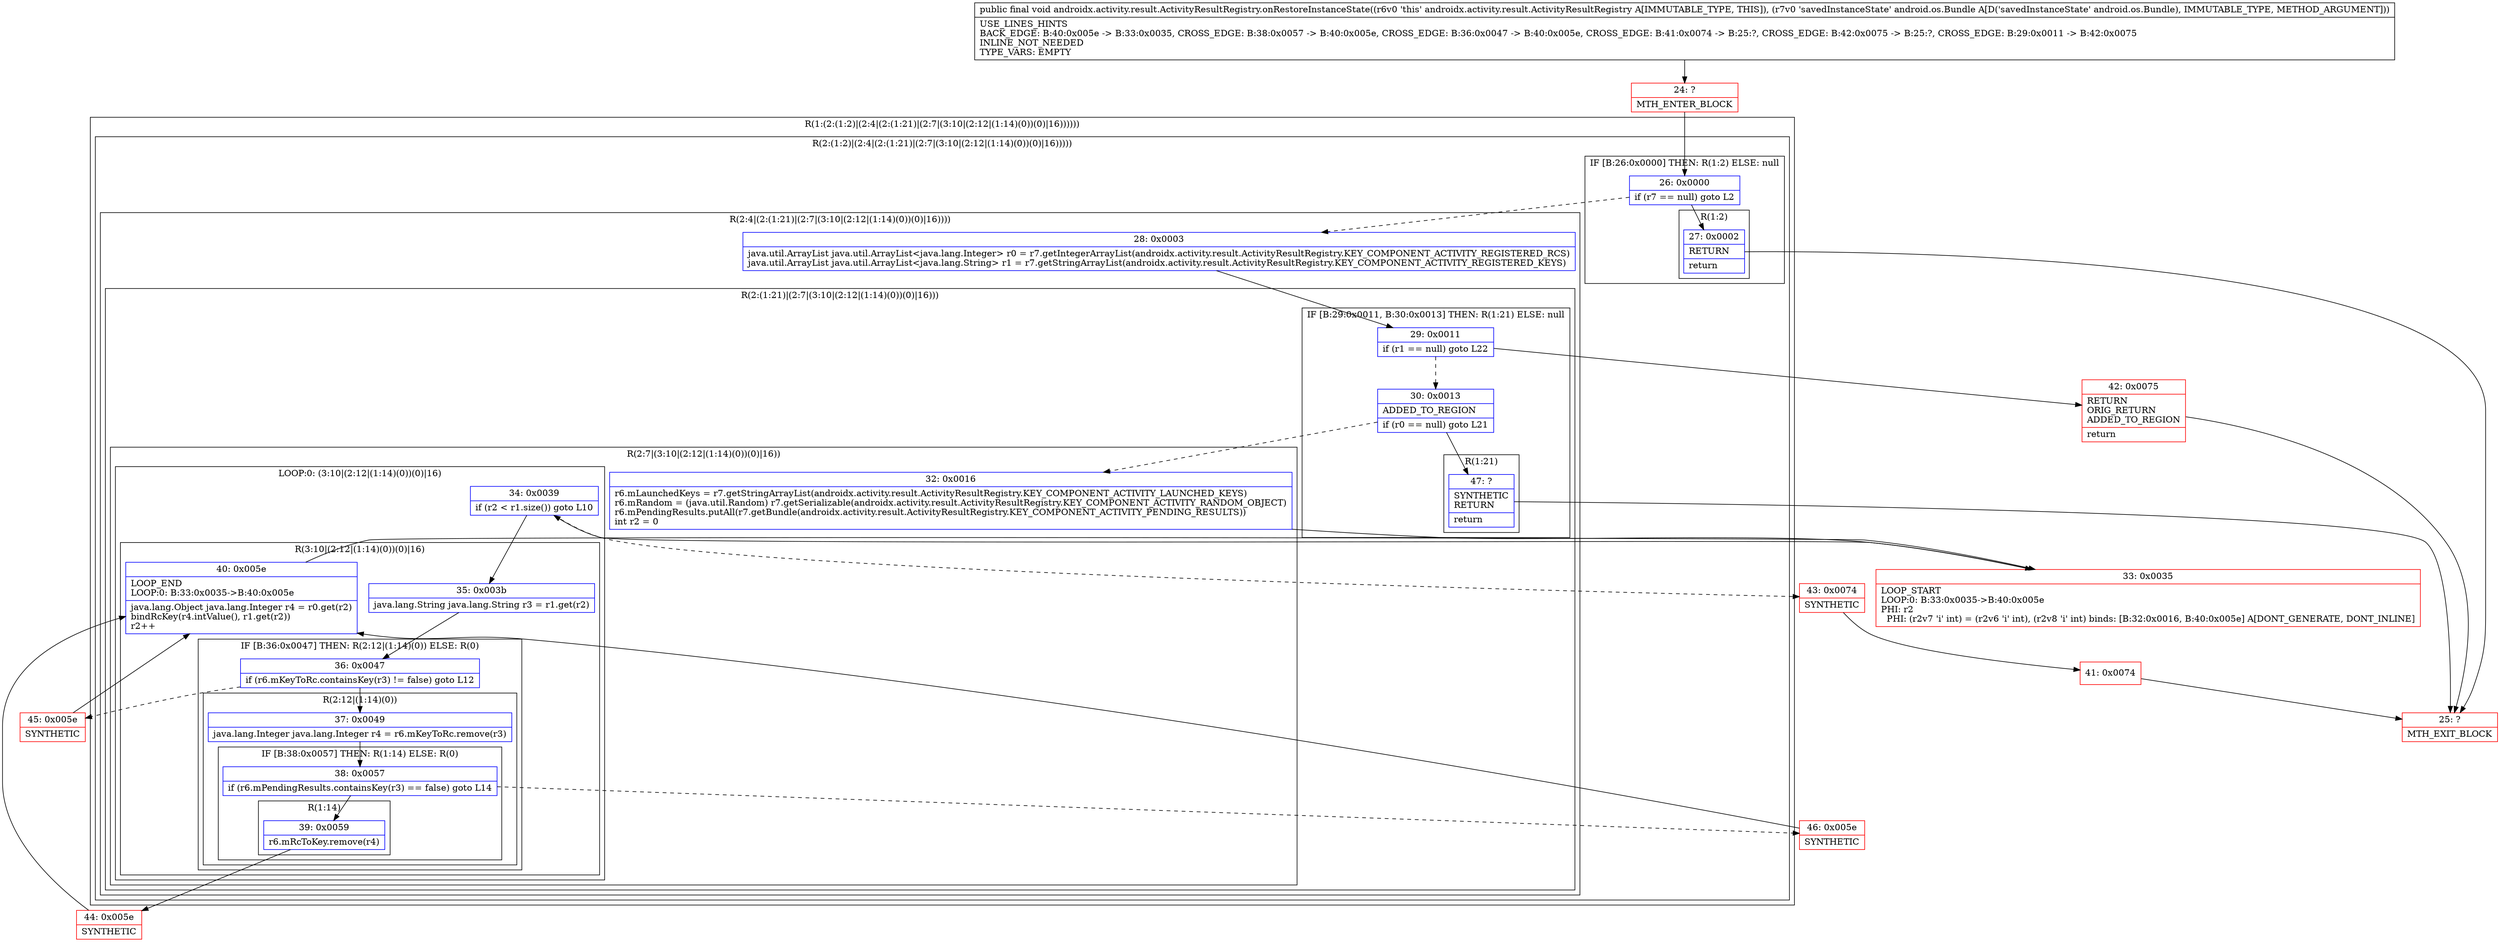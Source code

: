 digraph "CFG forandroidx.activity.result.ActivityResultRegistry.onRestoreInstanceState(Landroid\/os\/Bundle;)V" {
subgraph cluster_Region_888697377 {
label = "R(1:(2:(1:2)|(2:4|(2:(1:21)|(2:7|(3:10|(2:12|(1:14)(0))(0)|16))))))";
node [shape=record,color=blue];
subgraph cluster_Region_1902313799 {
label = "R(2:(1:2)|(2:4|(2:(1:21)|(2:7|(3:10|(2:12|(1:14)(0))(0)|16)))))";
node [shape=record,color=blue];
subgraph cluster_IfRegion_759252157 {
label = "IF [B:26:0x0000] THEN: R(1:2) ELSE: null";
node [shape=record,color=blue];
Node_26 [shape=record,label="{26\:\ 0x0000|if (r7 == null) goto L2\l}"];
subgraph cluster_Region_694187990 {
label = "R(1:2)";
node [shape=record,color=blue];
Node_27 [shape=record,label="{27\:\ 0x0002|RETURN\l|return\l}"];
}
}
subgraph cluster_Region_2060321841 {
label = "R(2:4|(2:(1:21)|(2:7|(3:10|(2:12|(1:14)(0))(0)|16))))";
node [shape=record,color=blue];
Node_28 [shape=record,label="{28\:\ 0x0003|java.util.ArrayList java.util.ArrayList\<java.lang.Integer\> r0 = r7.getIntegerArrayList(androidx.activity.result.ActivityResultRegistry.KEY_COMPONENT_ACTIVITY_REGISTERED_RCS)\ljava.util.ArrayList java.util.ArrayList\<java.lang.String\> r1 = r7.getStringArrayList(androidx.activity.result.ActivityResultRegistry.KEY_COMPONENT_ACTIVITY_REGISTERED_KEYS)\l}"];
subgraph cluster_Region_1593729441 {
label = "R(2:(1:21)|(2:7|(3:10|(2:12|(1:14)(0))(0)|16)))";
node [shape=record,color=blue];
subgraph cluster_IfRegion_729748493 {
label = "IF [B:29:0x0011, B:30:0x0013] THEN: R(1:21) ELSE: null";
node [shape=record,color=blue];
Node_29 [shape=record,label="{29\:\ 0x0011|if (r1 == null) goto L22\l}"];
Node_30 [shape=record,label="{30\:\ 0x0013|ADDED_TO_REGION\l|if (r0 == null) goto L21\l}"];
subgraph cluster_Region_931015168 {
label = "R(1:21)";
node [shape=record,color=blue];
Node_47 [shape=record,label="{47\:\ ?|SYNTHETIC\lRETURN\l|return\l}"];
}
}
subgraph cluster_Region_1778686994 {
label = "R(2:7|(3:10|(2:12|(1:14)(0))(0)|16))";
node [shape=record,color=blue];
Node_32 [shape=record,label="{32\:\ 0x0016|r6.mLaunchedKeys = r7.getStringArrayList(androidx.activity.result.ActivityResultRegistry.KEY_COMPONENT_ACTIVITY_LAUNCHED_KEYS)\lr6.mRandom = (java.util.Random) r7.getSerializable(androidx.activity.result.ActivityResultRegistry.KEY_COMPONENT_ACTIVITY_RANDOM_OBJECT)\lr6.mPendingResults.putAll(r7.getBundle(androidx.activity.result.ActivityResultRegistry.KEY_COMPONENT_ACTIVITY_PENDING_RESULTS))\lint r2 = 0\l}"];
subgraph cluster_LoopRegion_1617028003 {
label = "LOOP:0: (3:10|(2:12|(1:14)(0))(0)|16)";
node [shape=record,color=blue];
Node_34 [shape=record,label="{34\:\ 0x0039|if (r2 \< r1.size()) goto L10\l}"];
subgraph cluster_Region_981728343 {
label = "R(3:10|(2:12|(1:14)(0))(0)|16)";
node [shape=record,color=blue];
Node_35 [shape=record,label="{35\:\ 0x003b|java.lang.String java.lang.String r3 = r1.get(r2)\l}"];
subgraph cluster_IfRegion_956838435 {
label = "IF [B:36:0x0047] THEN: R(2:12|(1:14)(0)) ELSE: R(0)";
node [shape=record,color=blue];
Node_36 [shape=record,label="{36\:\ 0x0047|if (r6.mKeyToRc.containsKey(r3) != false) goto L12\l}"];
subgraph cluster_Region_483131409 {
label = "R(2:12|(1:14)(0))";
node [shape=record,color=blue];
Node_37 [shape=record,label="{37\:\ 0x0049|java.lang.Integer java.lang.Integer r4 = r6.mKeyToRc.remove(r3)\l}"];
subgraph cluster_IfRegion_1935639760 {
label = "IF [B:38:0x0057] THEN: R(1:14) ELSE: R(0)";
node [shape=record,color=blue];
Node_38 [shape=record,label="{38\:\ 0x0057|if (r6.mPendingResults.containsKey(r3) == false) goto L14\l}"];
subgraph cluster_Region_1039495845 {
label = "R(1:14)";
node [shape=record,color=blue];
Node_39 [shape=record,label="{39\:\ 0x0059|r6.mRcToKey.remove(r4)\l}"];
}
subgraph cluster_Region_272491774 {
label = "R(0)";
node [shape=record,color=blue];
}
}
}
subgraph cluster_Region_986316776 {
label = "R(0)";
node [shape=record,color=blue];
}
}
Node_40 [shape=record,label="{40\:\ 0x005e|LOOP_END\lLOOP:0: B:33:0x0035\-\>B:40:0x005e\l|java.lang.Object java.lang.Integer r4 = r0.get(r2)\lbindRcKey(r4.intValue(), r1.get(r2))\lr2++\l}"];
}
}
}
}
}
}
}
Node_24 [shape=record,color=red,label="{24\:\ ?|MTH_ENTER_BLOCK\l}"];
Node_25 [shape=record,color=red,label="{25\:\ ?|MTH_EXIT_BLOCK\l}"];
Node_33 [shape=record,color=red,label="{33\:\ 0x0035|LOOP_START\lLOOP:0: B:33:0x0035\-\>B:40:0x005e\lPHI: r2 \l  PHI: (r2v7 'i' int) = (r2v6 'i' int), (r2v8 'i' int) binds: [B:32:0x0016, B:40:0x005e] A[DONT_GENERATE, DONT_INLINE]\l}"];
Node_44 [shape=record,color=red,label="{44\:\ 0x005e|SYNTHETIC\l}"];
Node_46 [shape=record,color=red,label="{46\:\ 0x005e|SYNTHETIC\l}"];
Node_45 [shape=record,color=red,label="{45\:\ 0x005e|SYNTHETIC\l}"];
Node_43 [shape=record,color=red,label="{43\:\ 0x0074|SYNTHETIC\l}"];
Node_41 [shape=record,color=red,label="{41\:\ 0x0074}"];
Node_42 [shape=record,color=red,label="{42\:\ 0x0075|RETURN\lORIG_RETURN\lADDED_TO_REGION\l|return\l}"];
MethodNode[shape=record,label="{public final void androidx.activity.result.ActivityResultRegistry.onRestoreInstanceState((r6v0 'this' androidx.activity.result.ActivityResultRegistry A[IMMUTABLE_TYPE, THIS]), (r7v0 'savedInstanceState' android.os.Bundle A[D('savedInstanceState' android.os.Bundle), IMMUTABLE_TYPE, METHOD_ARGUMENT]))  | USE_LINES_HINTS\lBACK_EDGE: B:40:0x005e \-\> B:33:0x0035, CROSS_EDGE: B:38:0x0057 \-\> B:40:0x005e, CROSS_EDGE: B:36:0x0047 \-\> B:40:0x005e, CROSS_EDGE: B:41:0x0074 \-\> B:25:?, CROSS_EDGE: B:42:0x0075 \-\> B:25:?, CROSS_EDGE: B:29:0x0011 \-\> B:42:0x0075\lINLINE_NOT_NEEDED\lTYPE_VARS: EMPTY\l}"];
MethodNode -> Node_24;Node_26 -> Node_27;
Node_26 -> Node_28[style=dashed];
Node_27 -> Node_25;
Node_28 -> Node_29;
Node_29 -> Node_30[style=dashed];
Node_29 -> Node_42;
Node_30 -> Node_32[style=dashed];
Node_30 -> Node_47;
Node_47 -> Node_25;
Node_32 -> Node_33;
Node_34 -> Node_35;
Node_34 -> Node_43[style=dashed];
Node_35 -> Node_36;
Node_36 -> Node_37;
Node_36 -> Node_45[style=dashed];
Node_37 -> Node_38;
Node_38 -> Node_39;
Node_38 -> Node_46[style=dashed];
Node_39 -> Node_44;
Node_40 -> Node_33;
Node_24 -> Node_26;
Node_33 -> Node_34;
Node_44 -> Node_40;
Node_46 -> Node_40;
Node_45 -> Node_40;
Node_43 -> Node_41;
Node_41 -> Node_25;
Node_42 -> Node_25;
}

